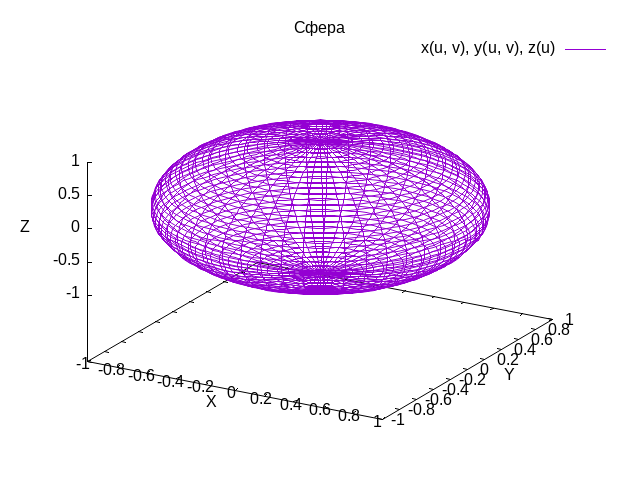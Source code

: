 set parametric

set terminal png
set output 'sphere.png'

set title 'Сфера'

set urange [-pi/2:pi/2]
set vrange [0:2*pi]

set isosample 50, 50

set xlabel 'X'
set ylabel 'Y'
set zlabel 'Z'

a = 0; b = 0; c = 0; r = 1
x(u, v) = a + r * cos(v) * cos(u)
y(u, v) = b + r * sin(v) * cos(u)
z(u) = c + r * sin(u)

splot x(u, v), y(u, v), z(u) with lines
